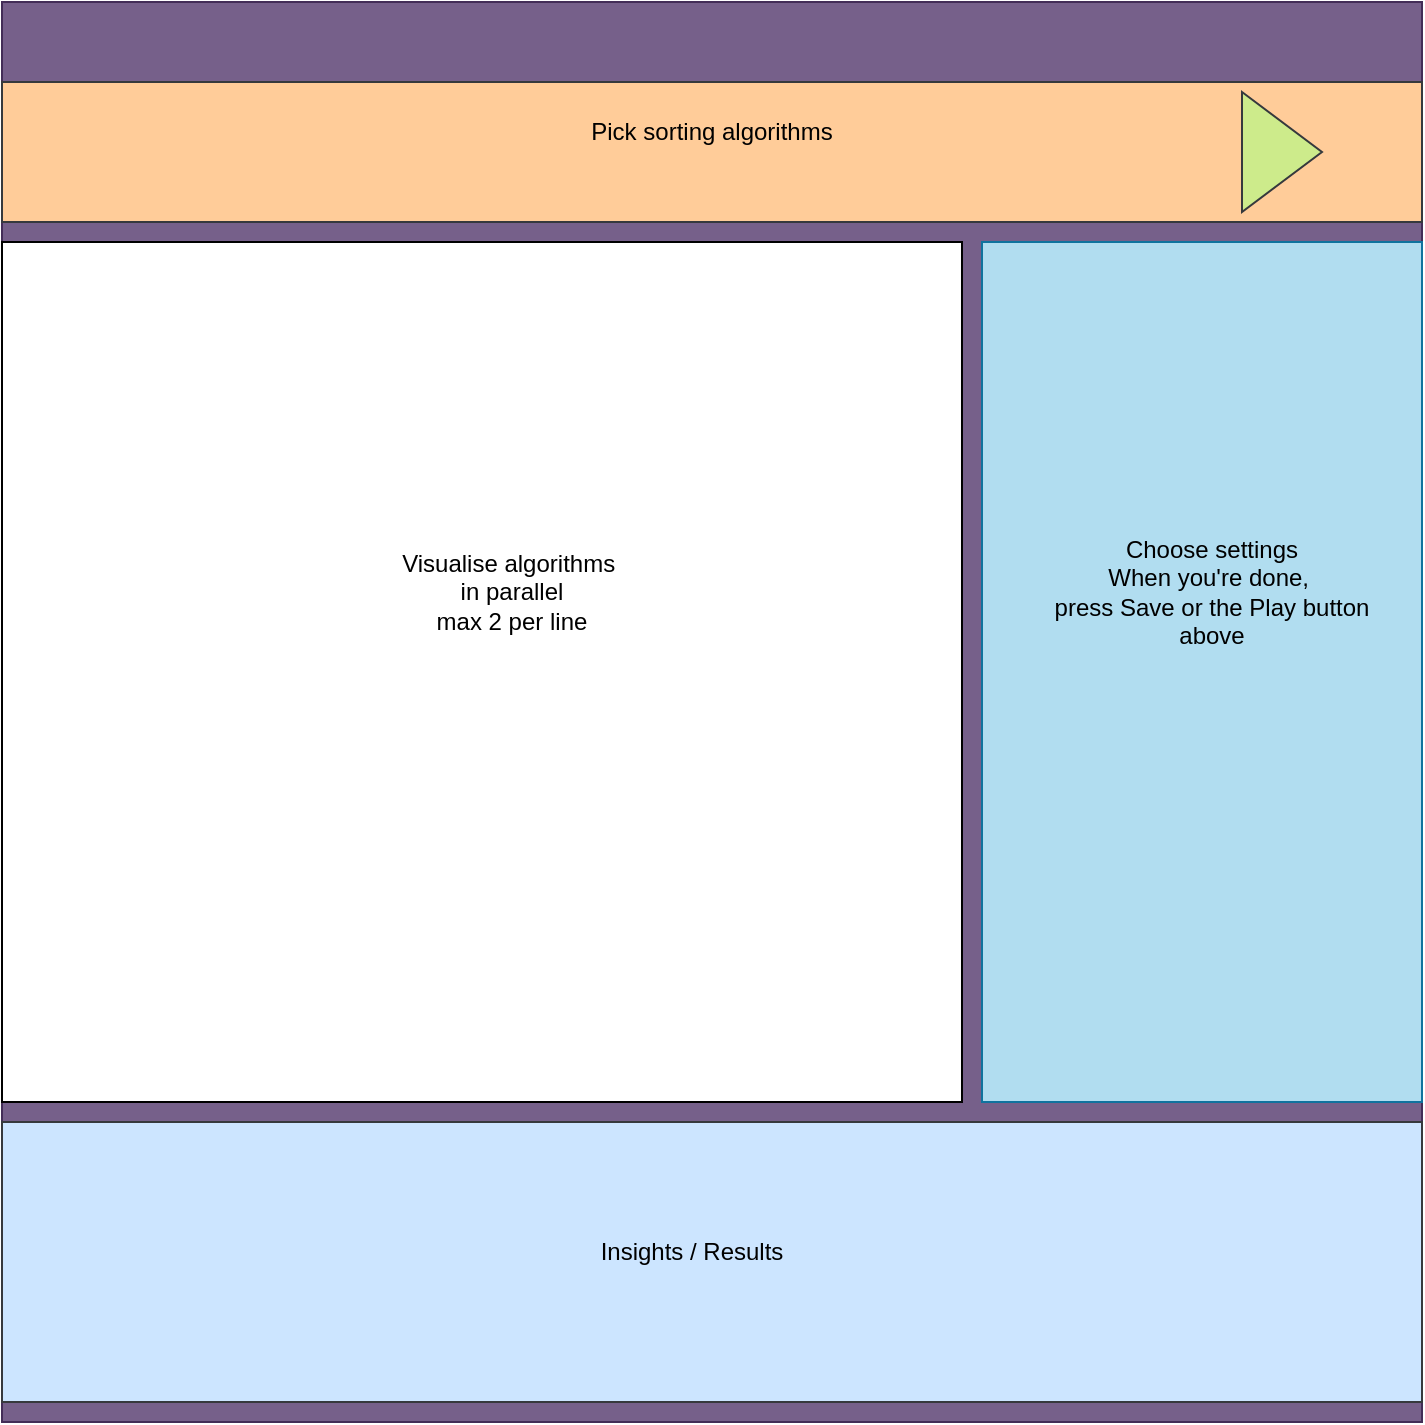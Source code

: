 <mxfile version="14.9.6" type="device"><diagram id="wQbokvobSg5WDrOw0MP4" name="Page-1"><mxGraphModel dx="1550" dy="835" grid="1" gridSize="10" guides="1" tooltips="1" connect="1" arrows="1" fold="1" page="1" pageScale="1" pageWidth="850" pageHeight="1100" math="0" shadow="0"><root><mxCell id="0"/><mxCell id="1" parent="0"/><mxCell id="eynXSTt-KX1hJn2YPkJW-1" value="" style="whiteSpace=wrap;html=1;aspect=fixed;fillColor=#76608a;strokeColor=#432D57;fontColor=#ffffff;" vertex="1" parent="1"><mxGeometry x="80" y="90" width="710" height="710" as="geometry"/></mxCell><mxCell id="eynXSTt-KX1hJn2YPkJW-2" value="" style="rounded=0;whiteSpace=wrap;html=1;" vertex="1" parent="1"><mxGeometry x="80" y="210" width="480" height="430" as="geometry"/></mxCell><mxCell id="eynXSTt-KX1hJn2YPkJW-3" value="" style="rounded=0;whiteSpace=wrap;html=1;fillColor=#b1ddf0;strokeColor=#10739e;" vertex="1" parent="1"><mxGeometry x="570" y="210" width="220" height="430" as="geometry"/></mxCell><mxCell id="eynXSTt-KX1hJn2YPkJW-4" value="" style="rounded=0;whiteSpace=wrap;html=1;fillColor=#cce5ff;strokeColor=#36393d;" vertex="1" parent="1"><mxGeometry x="80" y="650" width="710" height="140" as="geometry"/></mxCell><mxCell id="eynXSTt-KX1hJn2YPkJW-5" value="" style="rounded=0;whiteSpace=wrap;html=1;fillColor=#ffcc99;strokeColor=#36393d;" vertex="1" parent="1"><mxGeometry x="80" y="130" width="710" height="70" as="geometry"/></mxCell><mxCell id="eynXSTt-KX1hJn2YPkJW-6" value="Pick sorting algorithms" style="text;html=1;strokeColor=none;fillColor=none;align=center;verticalAlign=middle;whiteSpace=wrap;rounded=0;" vertex="1" parent="1"><mxGeometry x="350" y="120" width="170" height="70" as="geometry"/></mxCell><mxCell id="eynXSTt-KX1hJn2YPkJW-7" value="Visualise algorithms&amp;nbsp;&lt;br&gt;in parallel&lt;br&gt;max 2 per line" style="text;html=1;strokeColor=none;fillColor=none;align=center;verticalAlign=middle;whiteSpace=wrap;rounded=0;" vertex="1" parent="1"><mxGeometry x="250" y="350" width="170" height="70" as="geometry"/></mxCell><mxCell id="eynXSTt-KX1hJn2YPkJW-8" value="Choose settings&lt;br&gt;When you're done,&amp;nbsp;&lt;br&gt;press Save or the Play button above" style="text;html=1;strokeColor=none;fillColor=none;align=center;verticalAlign=middle;whiteSpace=wrap;rounded=0;" vertex="1" parent="1"><mxGeometry x="600" y="350" width="170" height="70" as="geometry"/></mxCell><mxCell id="eynXSTt-KX1hJn2YPkJW-9" value="Insights / Results" style="text;html=1;strokeColor=none;fillColor=none;align=center;verticalAlign=middle;whiteSpace=wrap;rounded=0;" vertex="1" parent="1"><mxGeometry x="340" y="680" width="170" height="70" as="geometry"/></mxCell><mxCell id="eynXSTt-KX1hJn2YPkJW-10" value="" style="triangle;whiteSpace=wrap;html=1;fillColor=#cdeb8b;strokeColor=#36393d;" vertex="1" parent="1"><mxGeometry x="700" y="135" width="40" height="60" as="geometry"/></mxCell></root></mxGraphModel></diagram></mxfile>